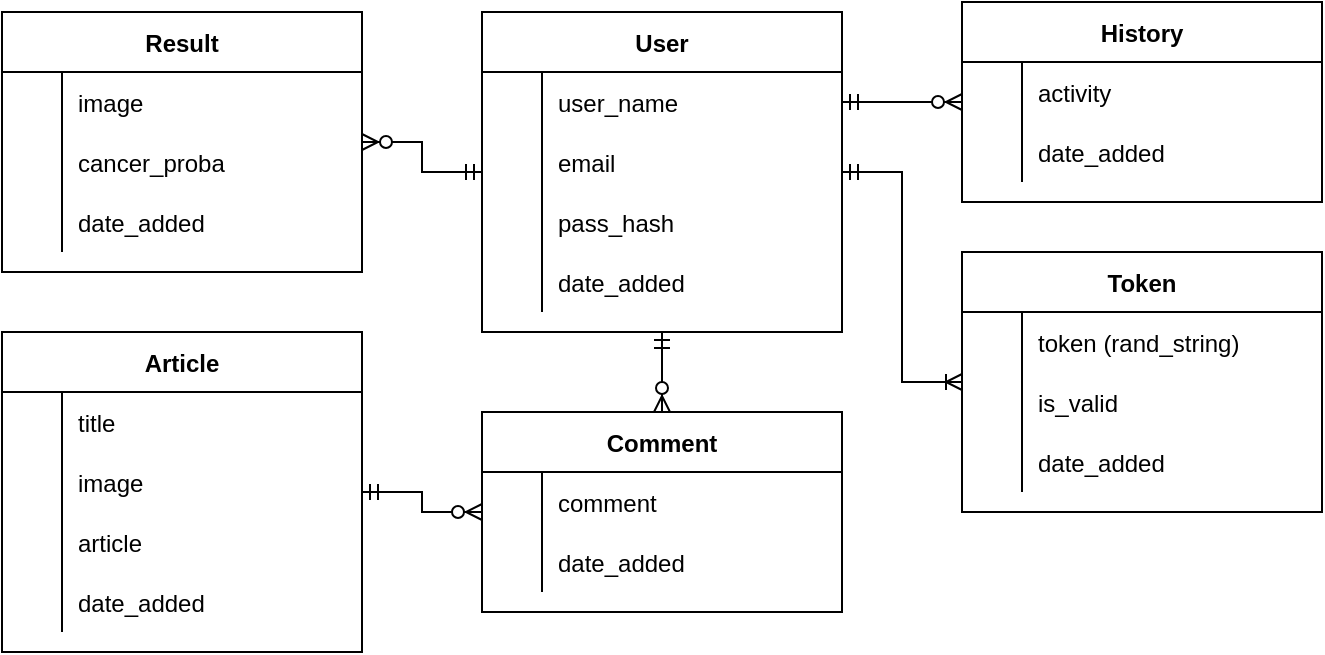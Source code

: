 <mxfile version="14.6.9" type="device" pages="2"><diagram id="YwlmsRa8qOVbqQh6bHHB" name="ERD"><mxGraphModel dx="868" dy="492" grid="1" gridSize="10" guides="1" tooltips="1" connect="1" arrows="1" fold="1" page="1" pageScale="1" pageWidth="850" pageHeight="1100" math="0" shadow="0"><root><mxCell id="0"/><mxCell id="1" parent="0"/><mxCell id="_-v3F0RrXl1EquNzgoCr-3" style="edgeStyle=orthogonalEdgeStyle;rounded=0;orthogonalLoop=1;jettySize=auto;html=1;startArrow=ERmandOne;startFill=0;endArrow=ERzeroToMany;endFill=1;" edge="1" parent="1" source="ZsZLd5At9pM4w2DD4RDp-1" target="ZsZLd5At9pM4w2DD4RDp-53"><mxGeometry relative="1" as="geometry"/></mxCell><mxCell id="_-v3F0RrXl1EquNzgoCr-4" style="edgeStyle=orthogonalEdgeStyle;rounded=0;orthogonalLoop=1;jettySize=auto;html=1;startArrow=ERmandOne;startFill=0;endArrow=ERzeroToMany;endFill=1;" edge="1" parent="1" source="ZsZLd5At9pM4w2DD4RDp-1" target="ZsZLd5At9pM4w2DD4RDp-14"><mxGeometry relative="1" as="geometry"/></mxCell><mxCell id="ZsZLd5At9pM4w2DD4RDp-1" value="User" style="shape=table;startSize=30;container=1;collapsible=1;childLayout=tableLayout;fixedRows=1;rowLines=0;fontStyle=1;align=center;resizeLast=1;" vertex="1" parent="1"><mxGeometry x="280" y="40" width="180" height="160" as="geometry"/></mxCell><mxCell id="ZsZLd5At9pM4w2DD4RDp-5" value="" style="shape=partialRectangle;collapsible=0;dropTarget=0;pointerEvents=0;fillColor=none;top=0;left=0;bottom=0;right=0;points=[[0,0.5],[1,0.5]];portConstraint=eastwest;" vertex="1" parent="ZsZLd5At9pM4w2DD4RDp-1"><mxGeometry y="30" width="180" height="30" as="geometry"/></mxCell><mxCell id="ZsZLd5At9pM4w2DD4RDp-6" value="" style="shape=partialRectangle;connectable=0;fillColor=none;top=0;left=0;bottom=0;right=0;editable=1;overflow=hidden;" vertex="1" parent="ZsZLd5At9pM4w2DD4RDp-5"><mxGeometry width="30" height="30" as="geometry"/></mxCell><mxCell id="ZsZLd5At9pM4w2DD4RDp-7" value="user_name" style="shape=partialRectangle;connectable=0;fillColor=none;top=0;left=0;bottom=0;right=0;align=left;spacingLeft=6;overflow=hidden;" vertex="1" parent="ZsZLd5At9pM4w2DD4RDp-5"><mxGeometry x="30" width="150" height="30" as="geometry"/></mxCell><mxCell id="ZsZLd5At9pM4w2DD4RDp-8" value="" style="shape=partialRectangle;collapsible=0;dropTarget=0;pointerEvents=0;fillColor=none;top=0;left=0;bottom=0;right=0;points=[[0,0.5],[1,0.5]];portConstraint=eastwest;" vertex="1" parent="ZsZLd5At9pM4w2DD4RDp-1"><mxGeometry y="60" width="180" height="30" as="geometry"/></mxCell><mxCell id="ZsZLd5At9pM4w2DD4RDp-9" value="" style="shape=partialRectangle;connectable=0;fillColor=none;top=0;left=0;bottom=0;right=0;editable=1;overflow=hidden;" vertex="1" parent="ZsZLd5At9pM4w2DD4RDp-8"><mxGeometry width="30" height="30" as="geometry"/></mxCell><mxCell id="ZsZLd5At9pM4w2DD4RDp-10" value="email" style="shape=partialRectangle;connectable=0;fillColor=none;top=0;left=0;bottom=0;right=0;align=left;spacingLeft=6;overflow=hidden;" vertex="1" parent="ZsZLd5At9pM4w2DD4RDp-8"><mxGeometry x="30" width="150" height="30" as="geometry"/></mxCell><mxCell id="ZsZLd5At9pM4w2DD4RDp-11" value="" style="shape=partialRectangle;collapsible=0;dropTarget=0;pointerEvents=0;fillColor=none;top=0;left=0;bottom=0;right=0;points=[[0,0.5],[1,0.5]];portConstraint=eastwest;" vertex="1" parent="ZsZLd5At9pM4w2DD4RDp-1"><mxGeometry y="90" width="180" height="30" as="geometry"/></mxCell><mxCell id="ZsZLd5At9pM4w2DD4RDp-12" value="" style="shape=partialRectangle;connectable=0;fillColor=none;top=0;left=0;bottom=0;right=0;editable=1;overflow=hidden;" vertex="1" parent="ZsZLd5At9pM4w2DD4RDp-11"><mxGeometry width="30" height="30" as="geometry"/></mxCell><mxCell id="ZsZLd5At9pM4w2DD4RDp-13" value="pass_hash" style="shape=partialRectangle;connectable=0;fillColor=none;top=0;left=0;bottom=0;right=0;align=left;spacingLeft=6;overflow=hidden;" vertex="1" parent="ZsZLd5At9pM4w2DD4RDp-11"><mxGeometry x="30" width="150" height="30" as="geometry"/></mxCell><mxCell id="ZsZLd5At9pM4w2DD4RDp-69" value="" style="shape=partialRectangle;collapsible=0;dropTarget=0;pointerEvents=0;fillColor=none;top=0;left=0;bottom=0;right=0;points=[[0,0.5],[1,0.5]];portConstraint=eastwest;" vertex="1" parent="ZsZLd5At9pM4w2DD4RDp-1"><mxGeometry y="120" width="180" height="30" as="geometry"/></mxCell><mxCell id="ZsZLd5At9pM4w2DD4RDp-70" value="" style="shape=partialRectangle;connectable=0;fillColor=none;top=0;left=0;bottom=0;right=0;editable=1;overflow=hidden;" vertex="1" parent="ZsZLd5At9pM4w2DD4RDp-69"><mxGeometry width="30" height="30" as="geometry"/></mxCell><mxCell id="ZsZLd5At9pM4w2DD4RDp-71" value="date_added" style="shape=partialRectangle;connectable=0;fillColor=none;top=0;left=0;bottom=0;right=0;align=left;spacingLeft=6;overflow=hidden;" vertex="1" parent="ZsZLd5At9pM4w2DD4RDp-69"><mxGeometry x="30" width="150" height="30" as="geometry"/></mxCell><mxCell id="ZsZLd5At9pM4w2DD4RDp-14" value="Result" style="shape=table;startSize=30;container=1;collapsible=1;childLayout=tableLayout;fixedRows=1;rowLines=0;fontStyle=1;align=center;resizeLast=1;" vertex="1" parent="1"><mxGeometry x="40" y="40" width="180" height="130" as="geometry"/></mxCell><mxCell id="ZsZLd5At9pM4w2DD4RDp-18" value="" style="shape=partialRectangle;collapsible=0;dropTarget=0;pointerEvents=0;fillColor=none;top=0;left=0;bottom=0;right=0;points=[[0,0.5],[1,0.5]];portConstraint=eastwest;" vertex="1" parent="ZsZLd5At9pM4w2DD4RDp-14"><mxGeometry y="30" width="180" height="30" as="geometry"/></mxCell><mxCell id="ZsZLd5At9pM4w2DD4RDp-19" value="" style="shape=partialRectangle;connectable=0;fillColor=none;top=0;left=0;bottom=0;right=0;editable=1;overflow=hidden;" vertex="1" parent="ZsZLd5At9pM4w2DD4RDp-18"><mxGeometry width="30" height="30" as="geometry"/></mxCell><mxCell id="ZsZLd5At9pM4w2DD4RDp-20" value="image" style="shape=partialRectangle;connectable=0;fillColor=none;top=0;left=0;bottom=0;right=0;align=left;spacingLeft=6;overflow=hidden;" vertex="1" parent="ZsZLd5At9pM4w2DD4RDp-18"><mxGeometry x="30" width="150" height="30" as="geometry"/></mxCell><mxCell id="ZsZLd5At9pM4w2DD4RDp-21" value="" style="shape=partialRectangle;collapsible=0;dropTarget=0;pointerEvents=0;fillColor=none;top=0;left=0;bottom=0;right=0;points=[[0,0.5],[1,0.5]];portConstraint=eastwest;" vertex="1" parent="ZsZLd5At9pM4w2DD4RDp-14"><mxGeometry y="60" width="180" height="30" as="geometry"/></mxCell><mxCell id="ZsZLd5At9pM4w2DD4RDp-22" value="" style="shape=partialRectangle;connectable=0;fillColor=none;top=0;left=0;bottom=0;right=0;editable=1;overflow=hidden;" vertex="1" parent="ZsZLd5At9pM4w2DD4RDp-21"><mxGeometry width="30" height="30" as="geometry"/></mxCell><mxCell id="ZsZLd5At9pM4w2DD4RDp-23" value="cancer_proba" style="shape=partialRectangle;connectable=0;fillColor=none;top=0;left=0;bottom=0;right=0;align=left;spacingLeft=6;overflow=hidden;" vertex="1" parent="ZsZLd5At9pM4w2DD4RDp-21"><mxGeometry x="30" width="150" height="30" as="geometry"/></mxCell><mxCell id="ZsZLd5At9pM4w2DD4RDp-66" value="" style="shape=partialRectangle;collapsible=0;dropTarget=0;pointerEvents=0;fillColor=none;top=0;left=0;bottom=0;right=0;points=[[0,0.5],[1,0.5]];portConstraint=eastwest;" vertex="1" parent="ZsZLd5At9pM4w2DD4RDp-14"><mxGeometry y="90" width="180" height="30" as="geometry"/></mxCell><mxCell id="ZsZLd5At9pM4w2DD4RDp-67" value="" style="shape=partialRectangle;connectable=0;fillColor=none;top=0;left=0;bottom=0;right=0;editable=1;overflow=hidden;" vertex="1" parent="ZsZLd5At9pM4w2DD4RDp-66"><mxGeometry width="30" height="30" as="geometry"/></mxCell><mxCell id="ZsZLd5At9pM4w2DD4RDp-68" value="date_added" style="shape=partialRectangle;connectable=0;fillColor=none;top=0;left=0;bottom=0;right=0;align=left;spacingLeft=6;overflow=hidden;" vertex="1" parent="ZsZLd5At9pM4w2DD4RDp-66"><mxGeometry x="30" width="150" height="30" as="geometry"/></mxCell><mxCell id="SeYnVe7fmuBNLvdirDdq-18" style="edgeStyle=orthogonalEdgeStyle;rounded=0;orthogonalLoop=1;jettySize=auto;html=1;startArrow=ERzeroToMany;startFill=1;endArrow=ERmandOne;endFill=0;" edge="1" parent="1" source="ZsZLd5At9pM4w2DD4RDp-27" target="ZsZLd5At9pM4w2DD4RDp-5"><mxGeometry relative="1" as="geometry"/></mxCell><mxCell id="ZsZLd5At9pM4w2DD4RDp-27" value="History" style="shape=table;startSize=30;container=1;collapsible=1;childLayout=tableLayout;fixedRows=1;rowLines=0;fontStyle=1;align=center;resizeLast=1;" vertex="1" parent="1"><mxGeometry x="520" y="35" width="180" height="100" as="geometry"/></mxCell><mxCell id="ZsZLd5At9pM4w2DD4RDp-34" value="" style="shape=partialRectangle;collapsible=0;dropTarget=0;pointerEvents=0;fillColor=none;top=0;left=0;bottom=0;right=0;points=[[0,0.5],[1,0.5]];portConstraint=eastwest;" vertex="1" parent="ZsZLd5At9pM4w2DD4RDp-27"><mxGeometry y="30" width="180" height="30" as="geometry"/></mxCell><mxCell id="ZsZLd5At9pM4w2DD4RDp-35" value="" style="shape=partialRectangle;connectable=0;fillColor=none;top=0;left=0;bottom=0;right=0;editable=1;overflow=hidden;" vertex="1" parent="ZsZLd5At9pM4w2DD4RDp-34"><mxGeometry width="30" height="30" as="geometry"/></mxCell><mxCell id="ZsZLd5At9pM4w2DD4RDp-36" value="activity" style="shape=partialRectangle;connectable=0;fillColor=none;top=0;left=0;bottom=0;right=0;align=left;spacingLeft=6;overflow=hidden;" vertex="1" parent="ZsZLd5At9pM4w2DD4RDp-34"><mxGeometry x="30" width="150" height="30" as="geometry"/></mxCell><mxCell id="ZsZLd5At9pM4w2DD4RDp-37" value="" style="shape=partialRectangle;collapsible=0;dropTarget=0;pointerEvents=0;fillColor=none;top=0;left=0;bottom=0;right=0;points=[[0,0.5],[1,0.5]];portConstraint=eastwest;" vertex="1" parent="ZsZLd5At9pM4w2DD4RDp-27"><mxGeometry y="60" width="180" height="30" as="geometry"/></mxCell><mxCell id="ZsZLd5At9pM4w2DD4RDp-38" value="" style="shape=partialRectangle;connectable=0;fillColor=none;top=0;left=0;bottom=0;right=0;editable=1;overflow=hidden;" vertex="1" parent="ZsZLd5At9pM4w2DD4RDp-37"><mxGeometry width="30" height="30" as="geometry"/></mxCell><mxCell id="ZsZLd5At9pM4w2DD4RDp-39" value="date_added" style="shape=partialRectangle;connectable=0;fillColor=none;top=0;left=0;bottom=0;right=0;align=left;spacingLeft=6;overflow=hidden;" vertex="1" parent="ZsZLd5At9pM4w2DD4RDp-37"><mxGeometry x="30" width="150" height="30" as="geometry"/></mxCell><mxCell id="_-v3F0RrXl1EquNzgoCr-1" style="edgeStyle=orthogonalEdgeStyle;rounded=0;orthogonalLoop=1;jettySize=auto;html=1;startArrow=ERmandOne;startFill=0;endArrow=ERzeroToMany;endFill=1;" edge="1" parent="1" source="ZsZLd5At9pM4w2DD4RDp-40" target="ZsZLd5At9pM4w2DD4RDp-53"><mxGeometry relative="1" as="geometry"/></mxCell><mxCell id="ZsZLd5At9pM4w2DD4RDp-40" value="Article" style="shape=table;startSize=30;container=1;collapsible=1;childLayout=tableLayout;fixedRows=1;rowLines=0;fontStyle=1;align=center;resizeLast=1;" vertex="1" parent="1"><mxGeometry x="40" y="200" width="180" height="160" as="geometry"/></mxCell><mxCell id="ZsZLd5At9pM4w2DD4RDp-44" value="" style="shape=partialRectangle;collapsible=0;dropTarget=0;pointerEvents=0;fillColor=none;top=0;left=0;bottom=0;right=0;points=[[0,0.5],[1,0.5]];portConstraint=eastwest;" vertex="1" parent="ZsZLd5At9pM4w2DD4RDp-40"><mxGeometry y="30" width="180" height="30" as="geometry"/></mxCell><mxCell id="ZsZLd5At9pM4w2DD4RDp-45" value="" style="shape=partialRectangle;connectable=0;fillColor=none;top=0;left=0;bottom=0;right=0;editable=1;overflow=hidden;" vertex="1" parent="ZsZLd5At9pM4w2DD4RDp-44"><mxGeometry width="30" height="30" as="geometry"/></mxCell><mxCell id="ZsZLd5At9pM4w2DD4RDp-46" value="title" style="shape=partialRectangle;connectable=0;fillColor=none;top=0;left=0;bottom=0;right=0;align=left;spacingLeft=6;overflow=hidden;" vertex="1" parent="ZsZLd5At9pM4w2DD4RDp-44"><mxGeometry x="30" width="150" height="30" as="geometry"/></mxCell><mxCell id="ZsZLd5At9pM4w2DD4RDp-47" value="" style="shape=partialRectangle;collapsible=0;dropTarget=0;pointerEvents=0;fillColor=none;top=0;left=0;bottom=0;right=0;points=[[0,0.5],[1,0.5]];portConstraint=eastwest;" vertex="1" parent="ZsZLd5At9pM4w2DD4RDp-40"><mxGeometry y="60" width="180" height="30" as="geometry"/></mxCell><mxCell id="ZsZLd5At9pM4w2DD4RDp-48" value="" style="shape=partialRectangle;connectable=0;fillColor=none;top=0;left=0;bottom=0;right=0;editable=1;overflow=hidden;" vertex="1" parent="ZsZLd5At9pM4w2DD4RDp-47"><mxGeometry width="30" height="30" as="geometry"/></mxCell><mxCell id="ZsZLd5At9pM4w2DD4RDp-49" value="image" style="shape=partialRectangle;connectable=0;fillColor=none;top=0;left=0;bottom=0;right=0;align=left;spacingLeft=6;overflow=hidden;" vertex="1" parent="ZsZLd5At9pM4w2DD4RDp-47"><mxGeometry x="30" width="150" height="30" as="geometry"/></mxCell><mxCell id="ZsZLd5At9pM4w2DD4RDp-50" value="" style="shape=partialRectangle;collapsible=0;dropTarget=0;pointerEvents=0;fillColor=none;top=0;left=0;bottom=0;right=0;points=[[0,0.5],[1,0.5]];portConstraint=eastwest;" vertex="1" parent="ZsZLd5At9pM4w2DD4RDp-40"><mxGeometry y="90" width="180" height="30" as="geometry"/></mxCell><mxCell id="ZsZLd5At9pM4w2DD4RDp-51" value="" style="shape=partialRectangle;connectable=0;fillColor=none;top=0;left=0;bottom=0;right=0;editable=1;overflow=hidden;" vertex="1" parent="ZsZLd5At9pM4w2DD4RDp-50"><mxGeometry width="30" height="30" as="geometry"/></mxCell><mxCell id="ZsZLd5At9pM4w2DD4RDp-52" value="article" style="shape=partialRectangle;connectable=0;fillColor=none;top=0;left=0;bottom=0;right=0;align=left;spacingLeft=6;overflow=hidden;" vertex="1" parent="ZsZLd5At9pM4w2DD4RDp-50"><mxGeometry x="30" width="150" height="30" as="geometry"/></mxCell><mxCell id="ZsZLd5At9pM4w2DD4RDp-72" value="" style="shape=partialRectangle;collapsible=0;dropTarget=0;pointerEvents=0;fillColor=none;top=0;left=0;bottom=0;right=0;points=[[0,0.5],[1,0.5]];portConstraint=eastwest;" vertex="1" parent="ZsZLd5At9pM4w2DD4RDp-40"><mxGeometry y="120" width="180" height="30" as="geometry"/></mxCell><mxCell id="ZsZLd5At9pM4w2DD4RDp-73" value="" style="shape=partialRectangle;connectable=0;fillColor=none;top=0;left=0;bottom=0;right=0;fontStyle=0;overflow=hidden;" vertex="1" parent="ZsZLd5At9pM4w2DD4RDp-72"><mxGeometry width="30" height="30" as="geometry"/></mxCell><mxCell id="ZsZLd5At9pM4w2DD4RDp-74" value="date_added" style="shape=partialRectangle;connectable=0;fillColor=none;top=0;left=0;bottom=0;right=0;align=left;spacingLeft=6;fontStyle=0;overflow=hidden;" vertex="1" parent="ZsZLd5At9pM4w2DD4RDp-72"><mxGeometry x="30" width="150" height="30" as="geometry"/></mxCell><mxCell id="ZsZLd5At9pM4w2DD4RDp-53" value="Comment" style="shape=table;startSize=30;container=1;collapsible=1;childLayout=tableLayout;fixedRows=1;rowLines=0;fontStyle=1;align=center;resizeLast=1;" vertex="1" parent="1"><mxGeometry x="280" y="240" width="180" height="100" as="geometry"/></mxCell><mxCell id="ZsZLd5At9pM4w2DD4RDp-63" value="" style="shape=partialRectangle;collapsible=0;dropTarget=0;pointerEvents=0;fillColor=none;top=0;left=0;bottom=0;right=0;points=[[0,0.5],[1,0.5]];portConstraint=eastwest;" vertex="1" parent="ZsZLd5At9pM4w2DD4RDp-53"><mxGeometry y="30" width="180" height="30" as="geometry"/></mxCell><mxCell id="ZsZLd5At9pM4w2DD4RDp-64" value="" style="shape=partialRectangle;connectable=0;fillColor=none;top=0;left=0;bottom=0;right=0;editable=1;overflow=hidden;" vertex="1" parent="ZsZLd5At9pM4w2DD4RDp-63"><mxGeometry width="30" height="30" as="geometry"/></mxCell><mxCell id="ZsZLd5At9pM4w2DD4RDp-65" value="comment" style="shape=partialRectangle;connectable=0;fillColor=none;top=0;left=0;bottom=0;right=0;align=left;spacingLeft=6;overflow=hidden;" vertex="1" parent="ZsZLd5At9pM4w2DD4RDp-63"><mxGeometry x="30" width="150" height="30" as="geometry"/></mxCell><mxCell id="ZsZLd5At9pM4w2DD4RDp-75" value="" style="shape=partialRectangle;collapsible=0;dropTarget=0;pointerEvents=0;fillColor=none;top=0;left=0;bottom=0;right=0;points=[[0,0.5],[1,0.5]];portConstraint=eastwest;" vertex="1" parent="ZsZLd5At9pM4w2DD4RDp-53"><mxGeometry y="60" width="180" height="30" as="geometry"/></mxCell><mxCell id="ZsZLd5At9pM4w2DD4RDp-76" value="" style="shape=partialRectangle;connectable=0;fillColor=none;top=0;left=0;bottom=0;right=0;editable=1;overflow=hidden;" vertex="1" parent="ZsZLd5At9pM4w2DD4RDp-75"><mxGeometry width="30" height="30" as="geometry"/></mxCell><mxCell id="ZsZLd5At9pM4w2DD4RDp-77" value="date_added" style="shape=partialRectangle;connectable=0;fillColor=none;top=0;left=0;bottom=0;right=0;align=left;spacingLeft=6;overflow=hidden;" vertex="1" parent="ZsZLd5At9pM4w2DD4RDp-75"><mxGeometry x="30" width="150" height="30" as="geometry"/></mxCell><mxCell id="SeYnVe7fmuBNLvdirDdq-17" style="edgeStyle=orthogonalEdgeStyle;rounded=0;orthogonalLoop=1;jettySize=auto;html=1;startArrow=ERoneToMany;startFill=0;endArrow=ERmandOne;endFill=0;" edge="1" parent="1" source="SeYnVe7fmuBNLvdirDdq-1" target="ZsZLd5At9pM4w2DD4RDp-1"><mxGeometry relative="1" as="geometry"/></mxCell><mxCell id="SeYnVe7fmuBNLvdirDdq-1" value="Token" style="shape=table;startSize=30;container=1;collapsible=1;childLayout=tableLayout;fixedRows=1;rowLines=0;fontStyle=1;align=center;resizeLast=1;" vertex="1" parent="1"><mxGeometry x="520" y="160" width="180" height="130" as="geometry"/></mxCell><mxCell id="SeYnVe7fmuBNLvdirDdq-8" value="" style="shape=partialRectangle;collapsible=0;dropTarget=0;pointerEvents=0;fillColor=none;top=0;left=0;bottom=0;right=0;points=[[0,0.5],[1,0.5]];portConstraint=eastwest;" vertex="1" parent="SeYnVe7fmuBNLvdirDdq-1"><mxGeometry y="30" width="180" height="30" as="geometry"/></mxCell><mxCell id="SeYnVe7fmuBNLvdirDdq-9" value="" style="shape=partialRectangle;connectable=0;fillColor=none;top=0;left=0;bottom=0;right=0;editable=1;overflow=hidden;" vertex="1" parent="SeYnVe7fmuBNLvdirDdq-8"><mxGeometry width="30" height="30" as="geometry"/></mxCell><mxCell id="SeYnVe7fmuBNLvdirDdq-10" value="token (rand_string)" style="shape=partialRectangle;connectable=0;fillColor=none;top=0;left=0;bottom=0;right=0;align=left;spacingLeft=6;overflow=hidden;" vertex="1" parent="SeYnVe7fmuBNLvdirDdq-8"><mxGeometry x="30" width="150" height="30" as="geometry"/></mxCell><mxCell id="SeYnVe7fmuBNLvdirDdq-11" value="" style="shape=partialRectangle;collapsible=0;dropTarget=0;pointerEvents=0;fillColor=none;top=0;left=0;bottom=0;right=0;points=[[0,0.5],[1,0.5]];portConstraint=eastwest;" vertex="1" parent="SeYnVe7fmuBNLvdirDdq-1"><mxGeometry y="60" width="180" height="30" as="geometry"/></mxCell><mxCell id="SeYnVe7fmuBNLvdirDdq-12" value="" style="shape=partialRectangle;connectable=0;fillColor=none;top=0;left=0;bottom=0;right=0;editable=1;overflow=hidden;" vertex="1" parent="SeYnVe7fmuBNLvdirDdq-11"><mxGeometry width="30" height="30" as="geometry"/></mxCell><mxCell id="SeYnVe7fmuBNLvdirDdq-13" value="is_valid" style="shape=partialRectangle;connectable=0;fillColor=none;top=0;left=0;bottom=0;right=0;align=left;spacingLeft=6;overflow=hidden;" vertex="1" parent="SeYnVe7fmuBNLvdirDdq-11"><mxGeometry x="30" width="150" height="30" as="geometry"/></mxCell><mxCell id="SeYnVe7fmuBNLvdirDdq-14" value="" style="shape=partialRectangle;collapsible=0;dropTarget=0;pointerEvents=0;fillColor=none;top=0;left=0;bottom=0;right=0;points=[[0,0.5],[1,0.5]];portConstraint=eastwest;" vertex="1" parent="SeYnVe7fmuBNLvdirDdq-1"><mxGeometry y="90" width="180" height="30" as="geometry"/></mxCell><mxCell id="SeYnVe7fmuBNLvdirDdq-15" value="" style="shape=partialRectangle;connectable=0;fillColor=none;top=0;left=0;bottom=0;right=0;editable=1;overflow=hidden;" vertex="1" parent="SeYnVe7fmuBNLvdirDdq-14"><mxGeometry width="30" height="30" as="geometry"/></mxCell><mxCell id="SeYnVe7fmuBNLvdirDdq-16" value="date_added" style="shape=partialRectangle;connectable=0;fillColor=none;top=0;left=0;bottom=0;right=0;align=left;spacingLeft=6;overflow=hidden;" vertex="1" parent="SeYnVe7fmuBNLvdirDdq-14"><mxGeometry x="30" width="150" height="30" as="geometry"/></mxCell></root></mxGraphModel></diagram><diagram id="_4VJ0-uKEZQTvZVup0Tu" name="Database Schema"><mxGraphModel dx="868" dy="492" grid="1" gridSize="10" guides="1" tooltips="1" connect="1" arrows="1" fold="1" page="1" pageScale="1" pageWidth="850" pageHeight="1100" math="0" shadow="0"><root><mxCell id="rJbpty_Xq6s83TnoBWeE-0"/><mxCell id="rJbpty_Xq6s83TnoBWeE-1" parent="rJbpty_Xq6s83TnoBWeE-0"/><mxCell id="rJbpty_Xq6s83TnoBWeE-2" value="User" style="shape=table;startSize=30;container=1;collapsible=1;childLayout=tableLayout;fixedRows=1;rowLines=0;fontStyle=1;align=center;resizeLast=1;" vertex="1" parent="rJbpty_Xq6s83TnoBWeE-1"><mxGeometry x="280" y="40" width="180" height="190" as="geometry"/></mxCell><mxCell id="rJbpty_Xq6s83TnoBWeE-3" value="" style="shape=partialRectangle;collapsible=0;dropTarget=0;pointerEvents=0;fillColor=none;top=0;left=0;bottom=1;right=0;points=[[0,0.5],[1,0.5]];portConstraint=eastwest;" vertex="1" parent="rJbpty_Xq6s83TnoBWeE-2"><mxGeometry y="30" width="180" height="30" as="geometry"/></mxCell><mxCell id="rJbpty_Xq6s83TnoBWeE-4" value="PK" style="shape=partialRectangle;connectable=0;fillColor=none;top=0;left=0;bottom=0;right=0;fontStyle=1;overflow=hidden;" vertex="1" parent="rJbpty_Xq6s83TnoBWeE-3"><mxGeometry width="30" height="30" as="geometry"/></mxCell><mxCell id="rJbpty_Xq6s83TnoBWeE-5" value="ID" style="shape=partialRectangle;connectable=0;fillColor=none;top=0;left=0;bottom=0;right=0;align=left;spacingLeft=6;fontStyle=5;overflow=hidden;" vertex="1" parent="rJbpty_Xq6s83TnoBWeE-3"><mxGeometry x="30" width="150" height="30" as="geometry"/></mxCell><mxCell id="rJbpty_Xq6s83TnoBWeE-6" value="" style="shape=partialRectangle;collapsible=0;dropTarget=0;pointerEvents=0;fillColor=none;top=0;left=0;bottom=0;right=0;points=[[0,0.5],[1,0.5]];portConstraint=eastwest;" vertex="1" parent="rJbpty_Xq6s83TnoBWeE-2"><mxGeometry y="60" width="180" height="30" as="geometry"/></mxCell><mxCell id="rJbpty_Xq6s83TnoBWeE-7" value="" style="shape=partialRectangle;connectable=0;fillColor=none;top=0;left=0;bottom=0;right=0;editable=1;overflow=hidden;" vertex="1" parent="rJbpty_Xq6s83TnoBWeE-6"><mxGeometry width="30" height="30" as="geometry"/></mxCell><mxCell id="rJbpty_Xq6s83TnoBWeE-8" value="user_name" style="shape=partialRectangle;connectable=0;fillColor=none;top=0;left=0;bottom=0;right=0;align=left;spacingLeft=6;overflow=hidden;" vertex="1" parent="rJbpty_Xq6s83TnoBWeE-6"><mxGeometry x="30" width="150" height="30" as="geometry"/></mxCell><mxCell id="rJbpty_Xq6s83TnoBWeE-9" value="" style="shape=partialRectangle;collapsible=0;dropTarget=0;pointerEvents=0;fillColor=none;top=0;left=0;bottom=0;right=0;points=[[0,0.5],[1,0.5]];portConstraint=eastwest;" vertex="1" parent="rJbpty_Xq6s83TnoBWeE-2"><mxGeometry y="90" width="180" height="30" as="geometry"/></mxCell><mxCell id="rJbpty_Xq6s83TnoBWeE-10" value="" style="shape=partialRectangle;connectable=0;fillColor=none;top=0;left=0;bottom=0;right=0;editable=1;overflow=hidden;" vertex="1" parent="rJbpty_Xq6s83TnoBWeE-9"><mxGeometry width="30" height="30" as="geometry"/></mxCell><mxCell id="rJbpty_Xq6s83TnoBWeE-11" value="email" style="shape=partialRectangle;connectable=0;fillColor=none;top=0;left=0;bottom=0;right=0;align=left;spacingLeft=6;overflow=hidden;" vertex="1" parent="rJbpty_Xq6s83TnoBWeE-9"><mxGeometry x="30" width="150" height="30" as="geometry"/></mxCell><mxCell id="rJbpty_Xq6s83TnoBWeE-12" value="" style="shape=partialRectangle;collapsible=0;dropTarget=0;pointerEvents=0;fillColor=none;top=0;left=0;bottom=0;right=0;points=[[0,0.5],[1,0.5]];portConstraint=eastwest;" vertex="1" parent="rJbpty_Xq6s83TnoBWeE-2"><mxGeometry y="120" width="180" height="30" as="geometry"/></mxCell><mxCell id="rJbpty_Xq6s83TnoBWeE-13" value="" style="shape=partialRectangle;connectable=0;fillColor=none;top=0;left=0;bottom=0;right=0;editable=1;overflow=hidden;" vertex="1" parent="rJbpty_Xq6s83TnoBWeE-12"><mxGeometry width="30" height="30" as="geometry"/></mxCell><mxCell id="rJbpty_Xq6s83TnoBWeE-14" value="pass_hash" style="shape=partialRectangle;connectable=0;fillColor=none;top=0;left=0;bottom=0;right=0;align=left;spacingLeft=6;overflow=hidden;" vertex="1" parent="rJbpty_Xq6s83TnoBWeE-12"><mxGeometry x="30" width="150" height="30" as="geometry"/></mxCell><mxCell id="rJbpty_Xq6s83TnoBWeE-15" value="" style="shape=partialRectangle;collapsible=0;dropTarget=0;pointerEvents=0;fillColor=none;top=0;left=0;bottom=0;right=0;points=[[0,0.5],[1,0.5]];portConstraint=eastwest;" vertex="1" parent="rJbpty_Xq6s83TnoBWeE-2"><mxGeometry y="150" width="180" height="30" as="geometry"/></mxCell><mxCell id="rJbpty_Xq6s83TnoBWeE-16" value="" style="shape=partialRectangle;connectable=0;fillColor=none;top=0;left=0;bottom=0;right=0;editable=1;overflow=hidden;" vertex="1" parent="rJbpty_Xq6s83TnoBWeE-15"><mxGeometry width="30" height="30" as="geometry"/></mxCell><mxCell id="rJbpty_Xq6s83TnoBWeE-17" value="date_added" style="shape=partialRectangle;connectable=0;fillColor=none;top=0;left=0;bottom=0;right=0;align=left;spacingLeft=6;overflow=hidden;" vertex="1" parent="rJbpty_Xq6s83TnoBWeE-15"><mxGeometry x="30" width="150" height="30" as="geometry"/></mxCell><mxCell id="rJbpty_Xq6s83TnoBWeE-18" value="Result" style="shape=table;startSize=30;container=1;collapsible=1;childLayout=tableLayout;fixedRows=1;rowLines=0;fontStyle=1;align=center;resizeLast=1;" vertex="1" parent="rJbpty_Xq6s83TnoBWeE-1"><mxGeometry x="40" y="40" width="180" height="190" as="geometry"/></mxCell><mxCell id="rJbpty_Xq6s83TnoBWeE-19" value="" style="shape=partialRectangle;collapsible=0;dropTarget=0;pointerEvents=0;fillColor=none;top=0;left=0;bottom=1;right=0;points=[[0,0.5],[1,0.5]];portConstraint=eastwest;" vertex="1" parent="rJbpty_Xq6s83TnoBWeE-18"><mxGeometry y="30" width="180" height="30" as="geometry"/></mxCell><mxCell id="rJbpty_Xq6s83TnoBWeE-20" value="PK" style="shape=partialRectangle;connectable=0;fillColor=none;top=0;left=0;bottom=0;right=0;fontStyle=1;overflow=hidden;" vertex="1" parent="rJbpty_Xq6s83TnoBWeE-19"><mxGeometry width="30" height="30" as="geometry"/></mxCell><mxCell id="rJbpty_Xq6s83TnoBWeE-21" value="ID" style="shape=partialRectangle;connectable=0;fillColor=none;top=0;left=0;bottom=0;right=0;align=left;spacingLeft=6;fontStyle=5;overflow=hidden;" vertex="1" parent="rJbpty_Xq6s83TnoBWeE-19"><mxGeometry x="30" width="150" height="30" as="geometry"/></mxCell><mxCell id="rJbpty_Xq6s83TnoBWeE-28" value="" style="shape=partialRectangle;collapsible=0;dropTarget=0;pointerEvents=0;fillColor=none;top=0;left=0;bottom=0;right=0;points=[[0,0.5],[1,0.5]];portConstraint=eastwest;" vertex="1" parent="rJbpty_Xq6s83TnoBWeE-18"><mxGeometry y="60" width="180" height="30" as="geometry"/></mxCell><mxCell id="rJbpty_Xq6s83TnoBWeE-29" value="FK" style="shape=partialRectangle;connectable=0;fillColor=none;top=0;left=0;bottom=0;right=0;editable=1;overflow=hidden;" vertex="1" parent="rJbpty_Xq6s83TnoBWeE-28"><mxGeometry width="30" height="30" as="geometry"/></mxCell><mxCell id="rJbpty_Xq6s83TnoBWeE-30" value="user_id" style="shape=partialRectangle;connectable=0;fillColor=none;top=0;left=0;bottom=0;right=0;align=left;spacingLeft=6;overflow=hidden;" vertex="1" parent="rJbpty_Xq6s83TnoBWeE-28"><mxGeometry x="30" width="150" height="30" as="geometry"/></mxCell><mxCell id="rJbpty_Xq6s83TnoBWeE-22" value="" style="shape=partialRectangle;collapsible=0;dropTarget=0;pointerEvents=0;fillColor=none;top=0;left=0;bottom=0;right=0;points=[[0,0.5],[1,0.5]];portConstraint=eastwest;" vertex="1" parent="rJbpty_Xq6s83TnoBWeE-18"><mxGeometry y="90" width="180" height="30" as="geometry"/></mxCell><mxCell id="rJbpty_Xq6s83TnoBWeE-23" value="" style="shape=partialRectangle;connectable=0;fillColor=none;top=0;left=0;bottom=0;right=0;editable=1;overflow=hidden;" vertex="1" parent="rJbpty_Xq6s83TnoBWeE-22"><mxGeometry width="30" height="30" as="geometry"/></mxCell><mxCell id="rJbpty_Xq6s83TnoBWeE-24" value="image" style="shape=partialRectangle;connectable=0;fillColor=none;top=0;left=0;bottom=0;right=0;align=left;spacingLeft=6;overflow=hidden;" vertex="1" parent="rJbpty_Xq6s83TnoBWeE-22"><mxGeometry x="30" width="150" height="30" as="geometry"/></mxCell><mxCell id="rJbpty_Xq6s83TnoBWeE-25" value="" style="shape=partialRectangle;collapsible=0;dropTarget=0;pointerEvents=0;fillColor=none;top=0;left=0;bottom=0;right=0;points=[[0,0.5],[1,0.5]];portConstraint=eastwest;" vertex="1" parent="rJbpty_Xq6s83TnoBWeE-18"><mxGeometry y="120" width="180" height="30" as="geometry"/></mxCell><mxCell id="rJbpty_Xq6s83TnoBWeE-26" value="" style="shape=partialRectangle;connectable=0;fillColor=none;top=0;left=0;bottom=0;right=0;editable=1;overflow=hidden;" vertex="1" parent="rJbpty_Xq6s83TnoBWeE-25"><mxGeometry width="30" height="30" as="geometry"/></mxCell><mxCell id="rJbpty_Xq6s83TnoBWeE-27" value="cancer_proba" style="shape=partialRectangle;connectable=0;fillColor=none;top=0;left=0;bottom=0;right=0;align=left;spacingLeft=6;overflow=hidden;" vertex="1" parent="rJbpty_Xq6s83TnoBWeE-25"><mxGeometry x="30" width="150" height="30" as="geometry"/></mxCell><mxCell id="rJbpty_Xq6s83TnoBWeE-31" value="" style="shape=partialRectangle;collapsible=0;dropTarget=0;pointerEvents=0;fillColor=none;top=0;left=0;bottom=0;right=0;points=[[0,0.5],[1,0.5]];portConstraint=eastwest;" vertex="1" parent="rJbpty_Xq6s83TnoBWeE-18"><mxGeometry y="150" width="180" height="30" as="geometry"/></mxCell><mxCell id="rJbpty_Xq6s83TnoBWeE-32" value="" style="shape=partialRectangle;connectable=0;fillColor=none;top=0;left=0;bottom=0;right=0;editable=1;overflow=hidden;" vertex="1" parent="rJbpty_Xq6s83TnoBWeE-31"><mxGeometry width="30" height="30" as="geometry"/></mxCell><mxCell id="rJbpty_Xq6s83TnoBWeE-33" value="date_added" style="shape=partialRectangle;connectable=0;fillColor=none;top=0;left=0;bottom=0;right=0;align=left;spacingLeft=6;overflow=hidden;" vertex="1" parent="rJbpty_Xq6s83TnoBWeE-31"><mxGeometry x="30" width="150" height="30" as="geometry"/></mxCell><mxCell id="rJbpty_Xq6s83TnoBWeE-34" value="History" style="shape=table;startSize=30;container=1;collapsible=1;childLayout=tableLayout;fixedRows=1;rowLines=0;fontStyle=1;align=center;resizeLast=1;" vertex="1" parent="rJbpty_Xq6s83TnoBWeE-1"><mxGeometry x="520" y="40" width="180" height="160" as="geometry"/></mxCell><mxCell id="rJbpty_Xq6s83TnoBWeE-35" value="" style="shape=partialRectangle;collapsible=0;dropTarget=0;pointerEvents=0;fillColor=none;top=0;left=0;bottom=1;right=0;points=[[0,0.5],[1,0.5]];portConstraint=eastwest;" vertex="1" parent="rJbpty_Xq6s83TnoBWeE-34"><mxGeometry y="30" width="180" height="30" as="geometry"/></mxCell><mxCell id="rJbpty_Xq6s83TnoBWeE-36" value="PK" style="shape=partialRectangle;connectable=0;fillColor=none;top=0;left=0;bottom=0;right=0;fontStyle=1;overflow=hidden;" vertex="1" parent="rJbpty_Xq6s83TnoBWeE-35"><mxGeometry width="30" height="30" as="geometry"/></mxCell><mxCell id="rJbpty_Xq6s83TnoBWeE-37" value="ID" style="shape=partialRectangle;connectable=0;fillColor=none;top=0;left=0;bottom=0;right=0;align=left;spacingLeft=6;fontStyle=5;overflow=hidden;" vertex="1" parent="rJbpty_Xq6s83TnoBWeE-35"><mxGeometry x="30" width="150" height="30" as="geometry"/></mxCell><mxCell id="rJbpty_Xq6s83TnoBWeE-38" value="" style="shape=partialRectangle;collapsible=0;dropTarget=0;pointerEvents=0;fillColor=none;top=0;left=0;bottom=0;right=0;points=[[0,0.5],[1,0.5]];portConstraint=eastwest;" vertex="1" parent="rJbpty_Xq6s83TnoBWeE-34"><mxGeometry y="60" width="180" height="30" as="geometry"/></mxCell><mxCell id="rJbpty_Xq6s83TnoBWeE-39" value="FK" style="shape=partialRectangle;connectable=0;fillColor=none;top=0;left=0;bottom=0;right=0;editable=1;overflow=hidden;" vertex="1" parent="rJbpty_Xq6s83TnoBWeE-38"><mxGeometry width="30" height="30" as="geometry"/></mxCell><mxCell id="rJbpty_Xq6s83TnoBWeE-40" value="user_id" style="shape=partialRectangle;connectable=0;fillColor=none;top=0;left=0;bottom=0;right=0;align=left;spacingLeft=6;overflow=hidden;" vertex="1" parent="rJbpty_Xq6s83TnoBWeE-38"><mxGeometry x="30" width="150" height="30" as="geometry"/></mxCell><mxCell id="rJbpty_Xq6s83TnoBWeE-41" value="" style="shape=partialRectangle;collapsible=0;dropTarget=0;pointerEvents=0;fillColor=none;top=0;left=0;bottom=0;right=0;points=[[0,0.5],[1,0.5]];portConstraint=eastwest;" vertex="1" parent="rJbpty_Xq6s83TnoBWeE-34"><mxGeometry y="90" width="180" height="30" as="geometry"/></mxCell><mxCell id="rJbpty_Xq6s83TnoBWeE-42" value="" style="shape=partialRectangle;connectable=0;fillColor=none;top=0;left=0;bottom=0;right=0;editable=1;overflow=hidden;" vertex="1" parent="rJbpty_Xq6s83TnoBWeE-41"><mxGeometry width="30" height="30" as="geometry"/></mxCell><mxCell id="rJbpty_Xq6s83TnoBWeE-43" value="activity" style="shape=partialRectangle;connectable=0;fillColor=none;top=0;left=0;bottom=0;right=0;align=left;spacingLeft=6;overflow=hidden;" vertex="1" parent="rJbpty_Xq6s83TnoBWeE-41"><mxGeometry x="30" width="150" height="30" as="geometry"/></mxCell><mxCell id="rJbpty_Xq6s83TnoBWeE-44" value="" style="shape=partialRectangle;collapsible=0;dropTarget=0;pointerEvents=0;fillColor=none;top=0;left=0;bottom=0;right=0;points=[[0,0.5],[1,0.5]];portConstraint=eastwest;" vertex="1" parent="rJbpty_Xq6s83TnoBWeE-34"><mxGeometry y="120" width="180" height="30" as="geometry"/></mxCell><mxCell id="rJbpty_Xq6s83TnoBWeE-45" value="" style="shape=partialRectangle;connectable=0;fillColor=none;top=0;left=0;bottom=0;right=0;editable=1;overflow=hidden;" vertex="1" parent="rJbpty_Xq6s83TnoBWeE-44"><mxGeometry width="30" height="30" as="geometry"/></mxCell><mxCell id="rJbpty_Xq6s83TnoBWeE-46" value="date_added" style="shape=partialRectangle;connectable=0;fillColor=none;top=0;left=0;bottom=0;right=0;align=left;spacingLeft=6;overflow=hidden;" vertex="1" parent="rJbpty_Xq6s83TnoBWeE-44"><mxGeometry x="30" width="150" height="30" as="geometry"/></mxCell><mxCell id="rJbpty_Xq6s83TnoBWeE-47" value="Article" style="shape=table;startSize=30;container=1;collapsible=1;childLayout=tableLayout;fixedRows=1;rowLines=0;fontStyle=1;align=center;resizeLast=1;" vertex="1" parent="rJbpty_Xq6s83TnoBWeE-1"><mxGeometry x="40" y="280" width="180" height="190" as="geometry"/></mxCell><mxCell id="rJbpty_Xq6s83TnoBWeE-48" value="" style="shape=partialRectangle;collapsible=0;dropTarget=0;pointerEvents=0;fillColor=none;top=0;left=0;bottom=1;right=0;points=[[0,0.5],[1,0.5]];portConstraint=eastwest;" vertex="1" parent="rJbpty_Xq6s83TnoBWeE-47"><mxGeometry y="30" width="180" height="30" as="geometry"/></mxCell><mxCell id="rJbpty_Xq6s83TnoBWeE-49" value="PK" style="shape=partialRectangle;connectable=0;fillColor=none;top=0;left=0;bottom=0;right=0;fontStyle=1;overflow=hidden;" vertex="1" parent="rJbpty_Xq6s83TnoBWeE-48"><mxGeometry width="30" height="30" as="geometry"/></mxCell><mxCell id="rJbpty_Xq6s83TnoBWeE-50" value="ID" style="shape=partialRectangle;connectable=0;fillColor=none;top=0;left=0;bottom=0;right=0;align=left;spacingLeft=6;fontStyle=5;overflow=hidden;" vertex="1" parent="rJbpty_Xq6s83TnoBWeE-48"><mxGeometry x="30" width="150" height="30" as="geometry"/></mxCell><mxCell id="rJbpty_Xq6s83TnoBWeE-51" value="" style="shape=partialRectangle;collapsible=0;dropTarget=0;pointerEvents=0;fillColor=none;top=0;left=0;bottom=0;right=0;points=[[0,0.5],[1,0.5]];portConstraint=eastwest;" vertex="1" parent="rJbpty_Xq6s83TnoBWeE-47"><mxGeometry y="60" width="180" height="30" as="geometry"/></mxCell><mxCell id="rJbpty_Xq6s83TnoBWeE-52" value="" style="shape=partialRectangle;connectable=0;fillColor=none;top=0;left=0;bottom=0;right=0;editable=1;overflow=hidden;" vertex="1" parent="rJbpty_Xq6s83TnoBWeE-51"><mxGeometry width="30" height="30" as="geometry"/></mxCell><mxCell id="rJbpty_Xq6s83TnoBWeE-53" value="title" style="shape=partialRectangle;connectable=0;fillColor=none;top=0;left=0;bottom=0;right=0;align=left;spacingLeft=6;overflow=hidden;" vertex="1" parent="rJbpty_Xq6s83TnoBWeE-51"><mxGeometry x="30" width="150" height="30" as="geometry"/></mxCell><mxCell id="rJbpty_Xq6s83TnoBWeE-54" value="" style="shape=partialRectangle;collapsible=0;dropTarget=0;pointerEvents=0;fillColor=none;top=0;left=0;bottom=0;right=0;points=[[0,0.5],[1,0.5]];portConstraint=eastwest;" vertex="1" parent="rJbpty_Xq6s83TnoBWeE-47"><mxGeometry y="90" width="180" height="30" as="geometry"/></mxCell><mxCell id="rJbpty_Xq6s83TnoBWeE-55" value="" style="shape=partialRectangle;connectable=0;fillColor=none;top=0;left=0;bottom=0;right=0;editable=1;overflow=hidden;" vertex="1" parent="rJbpty_Xq6s83TnoBWeE-54"><mxGeometry width="30" height="30" as="geometry"/></mxCell><mxCell id="rJbpty_Xq6s83TnoBWeE-56" value="image" style="shape=partialRectangle;connectable=0;fillColor=none;top=0;left=0;bottom=0;right=0;align=left;spacingLeft=6;overflow=hidden;" vertex="1" parent="rJbpty_Xq6s83TnoBWeE-54"><mxGeometry x="30" width="150" height="30" as="geometry"/></mxCell><mxCell id="rJbpty_Xq6s83TnoBWeE-57" value="" style="shape=partialRectangle;collapsible=0;dropTarget=0;pointerEvents=0;fillColor=none;top=0;left=0;bottom=0;right=0;points=[[0,0.5],[1,0.5]];portConstraint=eastwest;" vertex="1" parent="rJbpty_Xq6s83TnoBWeE-47"><mxGeometry y="120" width="180" height="30" as="geometry"/></mxCell><mxCell id="rJbpty_Xq6s83TnoBWeE-58" value="" style="shape=partialRectangle;connectable=0;fillColor=none;top=0;left=0;bottom=0;right=0;editable=1;overflow=hidden;" vertex="1" parent="rJbpty_Xq6s83TnoBWeE-57"><mxGeometry width="30" height="30" as="geometry"/></mxCell><mxCell id="rJbpty_Xq6s83TnoBWeE-59" value="article" style="shape=partialRectangle;connectable=0;fillColor=none;top=0;left=0;bottom=0;right=0;align=left;spacingLeft=6;overflow=hidden;" vertex="1" parent="rJbpty_Xq6s83TnoBWeE-57"><mxGeometry x="30" width="150" height="30" as="geometry"/></mxCell><mxCell id="rJbpty_Xq6s83TnoBWeE-60" value="" style="shape=partialRectangle;collapsible=0;dropTarget=0;pointerEvents=0;fillColor=none;top=0;left=0;bottom=0;right=0;points=[[0,0.5],[1,0.5]];portConstraint=eastwest;" vertex="1" parent="rJbpty_Xq6s83TnoBWeE-47"><mxGeometry y="150" width="180" height="30" as="geometry"/></mxCell><mxCell id="rJbpty_Xq6s83TnoBWeE-61" value="" style="shape=partialRectangle;connectable=0;fillColor=none;top=0;left=0;bottom=0;right=0;fontStyle=0;overflow=hidden;" vertex="1" parent="rJbpty_Xq6s83TnoBWeE-60"><mxGeometry width="30" height="30" as="geometry"/></mxCell><mxCell id="rJbpty_Xq6s83TnoBWeE-62" value="date_added" style="shape=partialRectangle;connectable=0;fillColor=none;top=0;left=0;bottom=0;right=0;align=left;spacingLeft=6;fontStyle=0;overflow=hidden;" vertex="1" parent="rJbpty_Xq6s83TnoBWeE-60"><mxGeometry x="30" width="150" height="30" as="geometry"/></mxCell><mxCell id="rJbpty_Xq6s83TnoBWeE-63" value="Comment" style="shape=table;startSize=30;container=1;collapsible=1;childLayout=tableLayout;fixedRows=1;rowLines=0;fontStyle=1;align=center;resizeLast=1;" vertex="1" parent="rJbpty_Xq6s83TnoBWeE-1"><mxGeometry x="280" y="280" width="180" height="190" as="geometry"/></mxCell><mxCell id="rJbpty_Xq6s83TnoBWeE-64" value="" style="shape=partialRectangle;collapsible=0;dropTarget=0;pointerEvents=0;fillColor=none;top=0;left=0;bottom=1;right=0;points=[[0,0.5],[1,0.5]];portConstraint=eastwest;" vertex="1" parent="rJbpty_Xq6s83TnoBWeE-63"><mxGeometry y="30" width="180" height="30" as="geometry"/></mxCell><mxCell id="rJbpty_Xq6s83TnoBWeE-65" value="PK" style="shape=partialRectangle;connectable=0;fillColor=none;top=0;left=0;bottom=0;right=0;fontStyle=1;overflow=hidden;" vertex="1" parent="rJbpty_Xq6s83TnoBWeE-64"><mxGeometry width="30" height="30" as="geometry"/></mxCell><mxCell id="rJbpty_Xq6s83TnoBWeE-66" value="ID" style="shape=partialRectangle;connectable=0;fillColor=none;top=0;left=0;bottom=0;right=0;align=left;spacingLeft=6;fontStyle=5;overflow=hidden;" vertex="1" parent="rJbpty_Xq6s83TnoBWeE-64"><mxGeometry x="30" width="150" height="30" as="geometry"/></mxCell><mxCell id="rJbpty_Xq6s83TnoBWeE-67" value="" style="shape=partialRectangle;collapsible=0;dropTarget=0;pointerEvents=0;fillColor=none;top=0;left=0;bottom=0;right=0;points=[[0,0.5],[1,0.5]];portConstraint=eastwest;" vertex="1" parent="rJbpty_Xq6s83TnoBWeE-63"><mxGeometry y="60" width="180" height="30" as="geometry"/></mxCell><mxCell id="rJbpty_Xq6s83TnoBWeE-68" value="FK" style="shape=partialRectangle;connectable=0;fillColor=none;top=0;left=0;bottom=0;right=0;editable=1;overflow=hidden;" vertex="1" parent="rJbpty_Xq6s83TnoBWeE-67"><mxGeometry width="30" height="30" as="geometry"/></mxCell><mxCell id="rJbpty_Xq6s83TnoBWeE-69" value="article_id" style="shape=partialRectangle;connectable=0;fillColor=none;top=0;left=0;bottom=0;right=0;align=left;spacingLeft=6;overflow=hidden;" vertex="1" parent="rJbpty_Xq6s83TnoBWeE-67"><mxGeometry x="30" width="150" height="30" as="geometry"/></mxCell><mxCell id="rJbpty_Xq6s83TnoBWeE-70" value="" style="shape=partialRectangle;collapsible=0;dropTarget=0;pointerEvents=0;fillColor=none;top=0;left=0;bottom=0;right=0;points=[[0,0.5],[1,0.5]];portConstraint=eastwest;" vertex="1" parent="rJbpty_Xq6s83TnoBWeE-63"><mxGeometry y="90" width="180" height="30" as="geometry"/></mxCell><mxCell id="rJbpty_Xq6s83TnoBWeE-71" value="FK" style="shape=partialRectangle;connectable=0;fillColor=none;top=0;left=0;bottom=0;right=0;editable=1;overflow=hidden;" vertex="1" parent="rJbpty_Xq6s83TnoBWeE-70"><mxGeometry width="30" height="30" as="geometry"/></mxCell><mxCell id="rJbpty_Xq6s83TnoBWeE-72" value="user_id" style="shape=partialRectangle;connectable=0;fillColor=none;top=0;left=0;bottom=0;right=0;align=left;spacingLeft=6;overflow=hidden;" vertex="1" parent="rJbpty_Xq6s83TnoBWeE-70"><mxGeometry x="30" width="150" height="30" as="geometry"/></mxCell><mxCell id="rJbpty_Xq6s83TnoBWeE-73" value="" style="shape=partialRectangle;collapsible=0;dropTarget=0;pointerEvents=0;fillColor=none;top=0;left=0;bottom=0;right=0;points=[[0,0.5],[1,0.5]];portConstraint=eastwest;" vertex="1" parent="rJbpty_Xq6s83TnoBWeE-63"><mxGeometry y="120" width="180" height="30" as="geometry"/></mxCell><mxCell id="rJbpty_Xq6s83TnoBWeE-74" value="" style="shape=partialRectangle;connectable=0;fillColor=none;top=0;left=0;bottom=0;right=0;editable=1;overflow=hidden;" vertex="1" parent="rJbpty_Xq6s83TnoBWeE-73"><mxGeometry width="30" height="30" as="geometry"/></mxCell><mxCell id="rJbpty_Xq6s83TnoBWeE-75" value="comment" style="shape=partialRectangle;connectable=0;fillColor=none;top=0;left=0;bottom=0;right=0;align=left;spacingLeft=6;overflow=hidden;" vertex="1" parent="rJbpty_Xq6s83TnoBWeE-73"><mxGeometry x="30" width="150" height="30" as="geometry"/></mxCell><mxCell id="rJbpty_Xq6s83TnoBWeE-76" value="" style="shape=partialRectangle;collapsible=0;dropTarget=0;pointerEvents=0;fillColor=none;top=0;left=0;bottom=0;right=0;points=[[0,0.5],[1,0.5]];portConstraint=eastwest;" vertex="1" parent="rJbpty_Xq6s83TnoBWeE-63"><mxGeometry y="150" width="180" height="30" as="geometry"/></mxCell><mxCell id="rJbpty_Xq6s83TnoBWeE-77" value="" style="shape=partialRectangle;connectable=0;fillColor=none;top=0;left=0;bottom=0;right=0;editable=1;overflow=hidden;" vertex="1" parent="rJbpty_Xq6s83TnoBWeE-76"><mxGeometry width="30" height="30" as="geometry"/></mxCell><mxCell id="rJbpty_Xq6s83TnoBWeE-78" value="date_added" style="shape=partialRectangle;connectable=0;fillColor=none;top=0;left=0;bottom=0;right=0;align=left;spacingLeft=6;overflow=hidden;" vertex="1" parent="rJbpty_Xq6s83TnoBWeE-76"><mxGeometry x="30" width="150" height="30" as="geometry"/></mxCell><mxCell id="T8xLZgW0Z7kpzOUJxC1U-0" style="edgeStyle=orthogonalEdgeStyle;rounded=0;orthogonalLoop=1;jettySize=auto;html=1;exitX=0;exitY=0.5;exitDx=0;exitDy=0;" edge="1" parent="rJbpty_Xq6s83TnoBWeE-1" source="rJbpty_Xq6s83TnoBWeE-67" target="rJbpty_Xq6s83TnoBWeE-48"><mxGeometry relative="1" as="geometry"/></mxCell><mxCell id="T8xLZgW0Z7kpzOUJxC1U-1" style="edgeStyle=orthogonalEdgeStyle;rounded=0;orthogonalLoop=1;jettySize=auto;html=1;entryX=1;entryY=0.5;entryDx=0;entryDy=0;" edge="1" parent="rJbpty_Xq6s83TnoBWeE-1" source="rJbpty_Xq6s83TnoBWeE-70" target="rJbpty_Xq6s83TnoBWeE-3"><mxGeometry relative="1" as="geometry"><Array as="points"><mxPoint x="480" y="385"/><mxPoint x="480" y="85"/></Array></mxGeometry></mxCell><mxCell id="T8xLZgW0Z7kpzOUJxC1U-2" style="edgeStyle=orthogonalEdgeStyle;rounded=0;orthogonalLoop=1;jettySize=auto;html=1;" edge="1" parent="rJbpty_Xq6s83TnoBWeE-1" source="rJbpty_Xq6s83TnoBWeE-38" target="rJbpty_Xq6s83TnoBWeE-3"><mxGeometry relative="1" as="geometry"/></mxCell><mxCell id="T8xLZgW0Z7kpzOUJxC1U-3" style="edgeStyle=orthogonalEdgeStyle;rounded=0;orthogonalLoop=1;jettySize=auto;html=1;" edge="1" parent="rJbpty_Xq6s83TnoBWeE-1" source="rJbpty_Xq6s83TnoBWeE-28" target="rJbpty_Xq6s83TnoBWeE-3"><mxGeometry relative="1" as="geometry"/></mxCell><mxCell id="_XB5ChrTE8BVjU1NeKMk-0" value="Token" style="shape=table;startSize=30;container=1;collapsible=1;childLayout=tableLayout;fixedRows=1;rowLines=0;fontStyle=1;align=center;resizeLast=1;" vertex="1" parent="rJbpty_Xq6s83TnoBWeE-1"><mxGeometry x="520" y="280" width="180" height="190" as="geometry"/></mxCell><mxCell id="_XB5ChrTE8BVjU1NeKMk-1" value="" style="shape=partialRectangle;collapsible=0;dropTarget=0;pointerEvents=0;fillColor=none;top=0;left=0;bottom=1;right=0;points=[[0,0.5],[1,0.5]];portConstraint=eastwest;" vertex="1" parent="_XB5ChrTE8BVjU1NeKMk-0"><mxGeometry y="30" width="180" height="30" as="geometry"/></mxCell><mxCell id="_XB5ChrTE8BVjU1NeKMk-2" value="PK" style="shape=partialRectangle;connectable=0;fillColor=none;top=0;left=0;bottom=0;right=0;fontStyle=1;overflow=hidden;" vertex="1" parent="_XB5ChrTE8BVjU1NeKMk-1"><mxGeometry width="30" height="30" as="geometry"/></mxCell><mxCell id="_XB5ChrTE8BVjU1NeKMk-3" value="ID" style="shape=partialRectangle;connectable=0;fillColor=none;top=0;left=0;bottom=0;right=0;align=left;spacingLeft=6;fontStyle=5;overflow=hidden;" vertex="1" parent="_XB5ChrTE8BVjU1NeKMk-1"><mxGeometry x="30" width="150" height="30" as="geometry"/></mxCell><mxCell id="_XB5ChrTE8BVjU1NeKMk-7" value="" style="shape=partialRectangle;collapsible=0;dropTarget=0;pointerEvents=0;fillColor=none;top=0;left=0;bottom=0;right=0;points=[[0,0.5],[1,0.5]];portConstraint=eastwest;" vertex="1" parent="_XB5ChrTE8BVjU1NeKMk-0"><mxGeometry y="60" width="180" height="30" as="geometry"/></mxCell><mxCell id="_XB5ChrTE8BVjU1NeKMk-8" value="FK" style="shape=partialRectangle;connectable=0;fillColor=none;top=0;left=0;bottom=0;right=0;editable=1;overflow=hidden;" vertex="1" parent="_XB5ChrTE8BVjU1NeKMk-7"><mxGeometry width="30" height="30" as="geometry"/></mxCell><mxCell id="_XB5ChrTE8BVjU1NeKMk-9" value="user_id" style="shape=partialRectangle;connectable=0;fillColor=none;top=0;left=0;bottom=0;right=0;align=left;spacingLeft=6;overflow=hidden;" vertex="1" parent="_XB5ChrTE8BVjU1NeKMk-7"><mxGeometry x="30" width="150" height="30" as="geometry"/></mxCell><mxCell id="_XB5ChrTE8BVjU1NeKMk-4" value="" style="shape=partialRectangle;collapsible=0;dropTarget=0;pointerEvents=0;fillColor=none;top=0;left=0;bottom=0;right=0;points=[[0,0.5],[1,0.5]];portConstraint=eastwest;" vertex="1" parent="_XB5ChrTE8BVjU1NeKMk-0"><mxGeometry y="90" width="180" height="30" as="geometry"/></mxCell><mxCell id="_XB5ChrTE8BVjU1NeKMk-5" value="" style="shape=partialRectangle;connectable=0;fillColor=none;top=0;left=0;bottom=0;right=0;editable=1;overflow=hidden;" vertex="1" parent="_XB5ChrTE8BVjU1NeKMk-4"><mxGeometry width="30" height="30" as="geometry"/></mxCell><mxCell id="_XB5ChrTE8BVjU1NeKMk-6" value="token (rand_string)" style="shape=partialRectangle;connectable=0;fillColor=none;top=0;left=0;bottom=0;right=0;align=left;spacingLeft=6;overflow=hidden;" vertex="1" parent="_XB5ChrTE8BVjU1NeKMk-4"><mxGeometry x="30" width="150" height="30" as="geometry"/></mxCell><mxCell id="_XB5ChrTE8BVjU1NeKMk-10" value="" style="shape=partialRectangle;collapsible=0;dropTarget=0;pointerEvents=0;fillColor=none;top=0;left=0;bottom=0;right=0;points=[[0,0.5],[1,0.5]];portConstraint=eastwest;" vertex="1" parent="_XB5ChrTE8BVjU1NeKMk-0"><mxGeometry y="120" width="180" height="30" as="geometry"/></mxCell><mxCell id="_XB5ChrTE8BVjU1NeKMk-11" value="" style="shape=partialRectangle;connectable=0;fillColor=none;top=0;left=0;bottom=0;right=0;editable=1;overflow=hidden;" vertex="1" parent="_XB5ChrTE8BVjU1NeKMk-10"><mxGeometry width="30" height="30" as="geometry"/></mxCell><mxCell id="_XB5ChrTE8BVjU1NeKMk-12" value="is_valid" style="shape=partialRectangle;connectable=0;fillColor=none;top=0;left=0;bottom=0;right=0;align=left;spacingLeft=6;overflow=hidden;" vertex="1" parent="_XB5ChrTE8BVjU1NeKMk-10"><mxGeometry x="30" width="150" height="30" as="geometry"/></mxCell><mxCell id="_XB5ChrTE8BVjU1NeKMk-13" value="" style="shape=partialRectangle;collapsible=0;dropTarget=0;pointerEvents=0;fillColor=none;top=0;left=0;bottom=0;right=0;points=[[0,0.5],[1,0.5]];portConstraint=eastwest;" vertex="1" parent="_XB5ChrTE8BVjU1NeKMk-0"><mxGeometry y="150" width="180" height="30" as="geometry"/></mxCell><mxCell id="_XB5ChrTE8BVjU1NeKMk-14" value="" style="shape=partialRectangle;connectable=0;fillColor=none;top=0;left=0;bottom=0;right=0;editable=1;overflow=hidden;" vertex="1" parent="_XB5ChrTE8BVjU1NeKMk-13"><mxGeometry width="30" height="30" as="geometry"/></mxCell><mxCell id="_XB5ChrTE8BVjU1NeKMk-15" value="date_added" style="shape=partialRectangle;connectable=0;fillColor=none;top=0;left=0;bottom=0;right=0;align=left;spacingLeft=6;overflow=hidden;" vertex="1" parent="_XB5ChrTE8BVjU1NeKMk-13"><mxGeometry x="30" width="150" height="30" as="geometry"/></mxCell><mxCell id="_XB5ChrTE8BVjU1NeKMk-16" style="edgeStyle=orthogonalEdgeStyle;rounded=0;orthogonalLoop=1;jettySize=auto;html=1;startArrow=none;startFill=0;endArrow=classic;endFill=1;" edge="1" parent="rJbpty_Xq6s83TnoBWeE-1" source="_XB5ChrTE8BVjU1NeKMk-7" target="rJbpty_Xq6s83TnoBWeE-3"><mxGeometry relative="1" as="geometry"/></mxCell></root></mxGraphModel></diagram></mxfile>